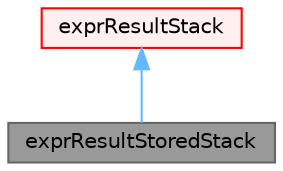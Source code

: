 digraph "exprResultStoredStack"
{
 // LATEX_PDF_SIZE
  bgcolor="transparent";
  edge [fontname=Helvetica,fontsize=10,labelfontname=Helvetica,labelfontsize=10];
  node [fontname=Helvetica,fontsize=10,shape=box,height=0.2,width=0.4];
  Node1 [id="Node000001",label="exprResultStoredStack",height=0.2,width=0.4,color="gray40", fillcolor="grey60", style="filled", fontcolor="black",tooltip="An exprResultStack with persistence."];
  Node2 -> Node1 [id="edge1_Node000001_Node000002",dir="back",color="steelblue1",style="solid",tooltip=" "];
  Node2 [id="Node000002",label="exprResultStack",height=0.2,width=0.4,color="red", fillcolor="#FFF0F0", style="filled",URL="$classFoam_1_1expressions_1_1exprResultStack.html",tooltip="A stack of polymorphic fields. Can be used to build a list of results one at a time."];
}
